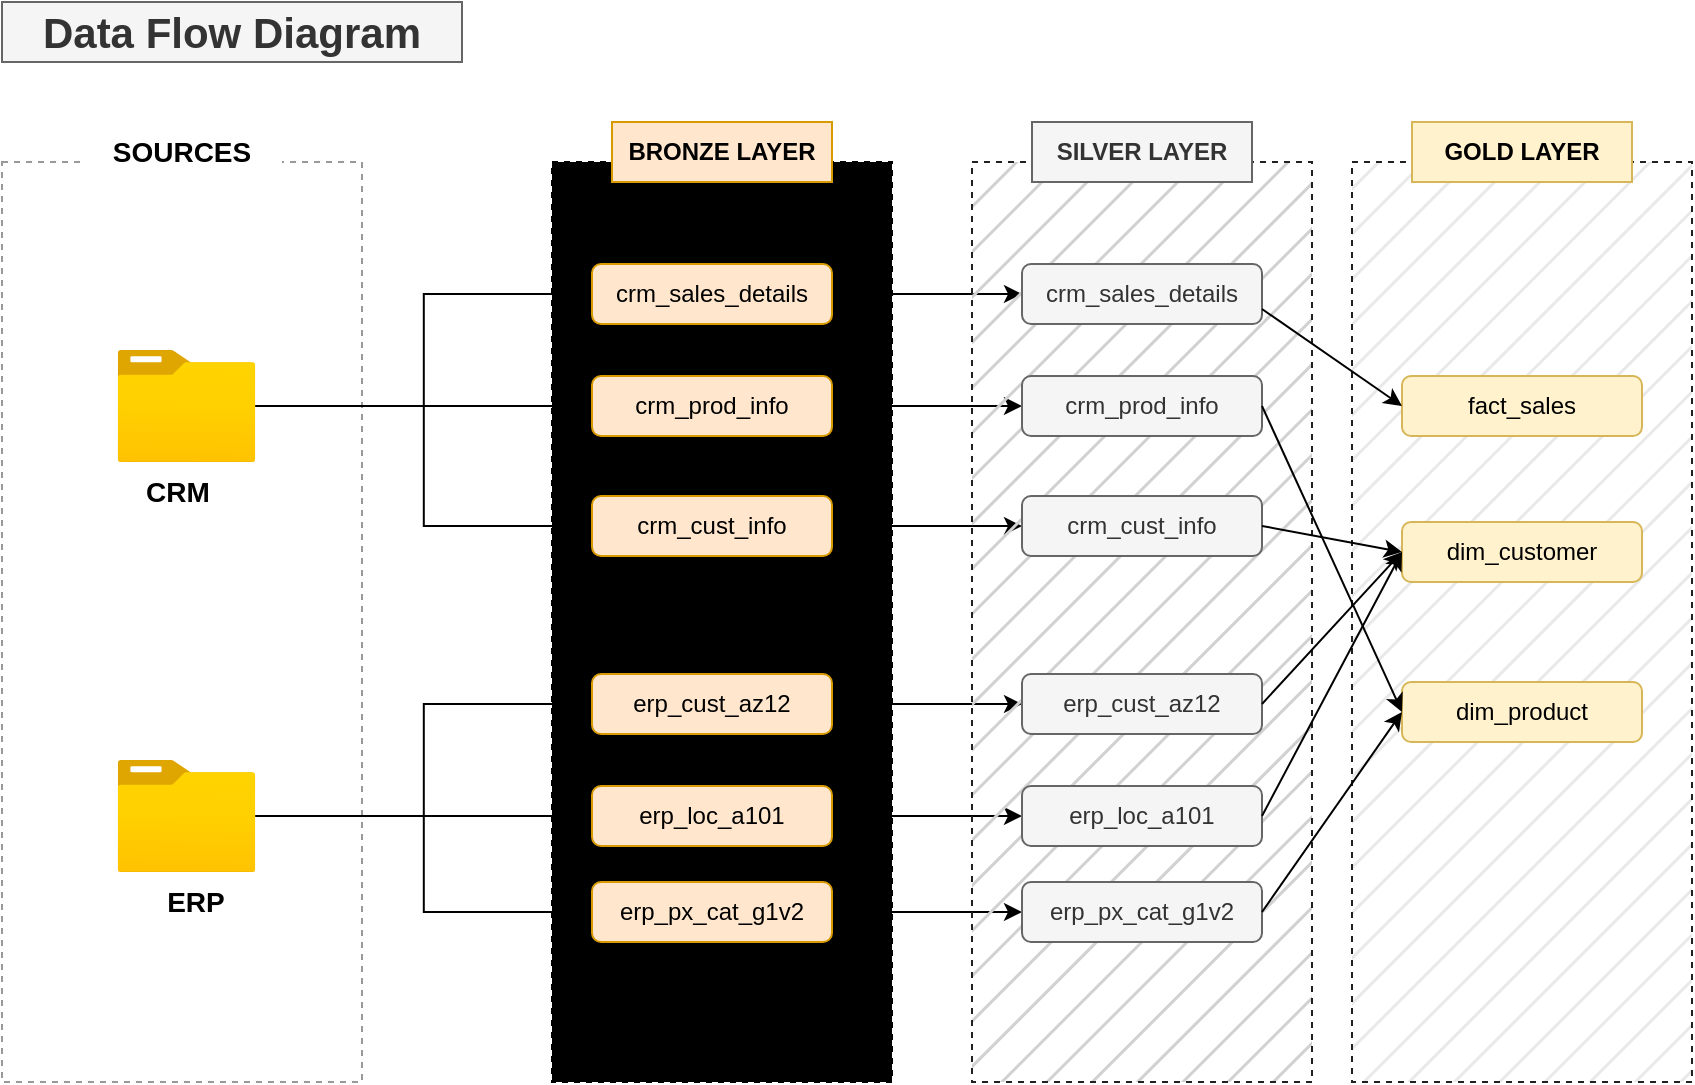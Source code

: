 <mxfile version="26.0.16">
  <diagram name="Pagina-1" id="FXboDWMdeptrkS7UhN4k">
    <mxGraphModel dx="1036" dy="606" grid="1" gridSize="10" guides="1" tooltips="1" connect="1" arrows="1" fold="1" page="1" pageScale="1" pageWidth="827" pageHeight="1169" math="0" shadow="0">
      <root>
        <mxCell id="0" />
        <mxCell id="1" parent="0" />
        <mxCell id="PCehnHuQ4c1RMHBRWthR-1" value="&lt;b&gt;&lt;font style=&quot;font-size: 21px;&quot;&gt;Data Flow Diagram&lt;/font&gt;&lt;/b&gt;" style="text;html=1;align=center;verticalAlign=middle;whiteSpace=wrap;rounded=0;fillColor=#f5f5f5;fontColor=#333333;strokeColor=#666666;" parent="1" vertex="1">
          <mxGeometry x="35" y="20" width="230" height="30" as="geometry" />
        </mxCell>
        <mxCell id="PCehnHuQ4c1RMHBRWthR-3" value="" style="rounded=0;whiteSpace=wrap;html=1;fillColor=none;strokeColor=#999999;dashed=1;" parent="1" vertex="1">
          <mxGeometry x="35" y="100" width="180" height="460" as="geometry" />
        </mxCell>
        <mxCell id="PCehnHuQ4c1RMHBRWthR-4" value="&lt;b&gt;&lt;font style=&quot;font-size: 14px;&quot;&gt;SOURCES&lt;/font&gt;&lt;/b&gt;" style="rounded=1;whiteSpace=wrap;html=1;strokeColor=none;" parent="1" vertex="1">
          <mxGeometry x="75" y="80" width="100" height="30" as="geometry" />
        </mxCell>
        <mxCell id="PCehnHuQ4c1RMHBRWthR-23" style="edgeStyle=orthogonalEdgeStyle;rounded=0;orthogonalLoop=1;jettySize=auto;html=1;entryX=0;entryY=0.5;entryDx=0;entryDy=0;" parent="1" source="PCehnHuQ4c1RMHBRWthR-5" target="PCehnHuQ4c1RMHBRWthR-16" edge="1">
          <mxGeometry relative="1" as="geometry" />
        </mxCell>
        <mxCell id="PCehnHuQ4c1RMHBRWthR-24" style="edgeStyle=orthogonalEdgeStyle;rounded=0;orthogonalLoop=1;jettySize=auto;html=1;entryX=0;entryY=0.5;entryDx=0;entryDy=0;" parent="1" source="PCehnHuQ4c1RMHBRWthR-5" target="PCehnHuQ4c1RMHBRWthR-17" edge="1">
          <mxGeometry relative="1" as="geometry" />
        </mxCell>
        <mxCell id="PCehnHuQ4c1RMHBRWthR-25" style="edgeStyle=orthogonalEdgeStyle;rounded=0;orthogonalLoop=1;jettySize=auto;html=1;entryX=0;entryY=0.5;entryDx=0;entryDy=0;" parent="1" source="PCehnHuQ4c1RMHBRWthR-5" target="PCehnHuQ4c1RMHBRWthR-18" edge="1">
          <mxGeometry relative="1" as="geometry" />
        </mxCell>
        <mxCell id="PCehnHuQ4c1RMHBRWthR-5" value="" style="image;aspect=fixed;html=1;points=[];align=center;fontSize=12;image=img/lib/azure2/general/Folder_Blank.svg;" parent="1" vertex="1">
          <mxGeometry x="92.75" y="399" width="69" height="56.0" as="geometry" />
        </mxCell>
        <mxCell id="PCehnHuQ4c1RMHBRWthR-20" style="edgeStyle=orthogonalEdgeStyle;rounded=0;orthogonalLoop=1;jettySize=auto;html=1;entryX=0;entryY=0.5;entryDx=0;entryDy=0;" parent="1" source="PCehnHuQ4c1RMHBRWthR-7" target="PCehnHuQ4c1RMHBRWthR-13" edge="1">
          <mxGeometry relative="1" as="geometry" />
        </mxCell>
        <mxCell id="PCehnHuQ4c1RMHBRWthR-21" style="edgeStyle=orthogonalEdgeStyle;rounded=0;orthogonalLoop=1;jettySize=auto;html=1;entryX=0;entryY=0.5;entryDx=0;entryDy=0;" parent="1" source="PCehnHuQ4c1RMHBRWthR-7" target="PCehnHuQ4c1RMHBRWthR-14" edge="1">
          <mxGeometry relative="1" as="geometry" />
        </mxCell>
        <mxCell id="PCehnHuQ4c1RMHBRWthR-22" style="edgeStyle=orthogonalEdgeStyle;rounded=0;orthogonalLoop=1;jettySize=auto;html=1;entryX=0;entryY=0.5;entryDx=0;entryDy=0;" parent="1" source="PCehnHuQ4c1RMHBRWthR-7" target="PCehnHuQ4c1RMHBRWthR-12" edge="1">
          <mxGeometry relative="1" as="geometry" />
        </mxCell>
        <mxCell id="PCehnHuQ4c1RMHBRWthR-7" value="" style="image;aspect=fixed;html=1;points=[];align=center;fontSize=12;image=img/lib/azure2/general/Folder_Blank.svg;" parent="1" vertex="1">
          <mxGeometry x="92.75" y="194" width="69" height="56.0" as="geometry" />
        </mxCell>
        <mxCell id="PCehnHuQ4c1RMHBRWthR-8" value="&lt;b&gt;&lt;font style=&quot;font-size: 14px;&quot;&gt;CRM&lt;/font&gt;&lt;/b&gt;" style="text;html=1;align=center;verticalAlign=middle;whiteSpace=wrap;rounded=0;" parent="1" vertex="1">
          <mxGeometry x="92.75" y="250" width="60" height="30" as="geometry" />
        </mxCell>
        <mxCell id="PCehnHuQ4c1RMHBRWthR-9" value="&lt;b&gt;&lt;font style=&quot;font-size: 14px;&quot;&gt;ERP&lt;/font&gt;&lt;/b&gt;" style="text;html=1;align=center;verticalAlign=middle;whiteSpace=wrap;rounded=0;" parent="1" vertex="1">
          <mxGeometry x="101.75" y="455" width="60" height="30" as="geometry" />
        </mxCell>
        <mxCell id="PCehnHuQ4c1RMHBRWthR-10" value="" style="rounded=0;whiteSpace=wrap;html=1;fillColor=light-dark(#FFE228,#CE6100);strokeColor=default;dashed=1;fillStyle=hatch;" parent="1" vertex="1">
          <mxGeometry x="310" y="100" width="170" height="460" as="geometry" />
        </mxCell>
        <mxCell id="PCehnHuQ4c1RMHBRWthR-11" value="&lt;b&gt;BRONZE LAYER&lt;/b&gt;" style="rounded=0;whiteSpace=wrap;html=1;strokeColor=#d79b00;fillColor=#ffe6cc;" parent="1" vertex="1">
          <mxGeometry x="340" y="80" width="110" height="30" as="geometry" />
        </mxCell>
        <mxCell id="Su4lfut8300L2xhBA0HX-9" style="edgeStyle=orthogonalEdgeStyle;rounded=0;orthogonalLoop=1;jettySize=auto;html=1;exitX=1;exitY=0.5;exitDx=0;exitDy=0;entryX=0;entryY=0.5;entryDx=0;entryDy=0;" parent="1" source="PCehnHuQ4c1RMHBRWthR-12" target="Su4lfut8300L2xhBA0HX-3" edge="1">
          <mxGeometry relative="1" as="geometry" />
        </mxCell>
        <mxCell id="PCehnHuQ4c1RMHBRWthR-12" value="crm_sales_details" style="rounded=1;whiteSpace=wrap;html=1;fillColor=#ffe6cc;strokeColor=#d79b00;" parent="1" vertex="1">
          <mxGeometry x="330" y="151" width="120" height="30" as="geometry" />
        </mxCell>
        <mxCell id="Su4lfut8300L2xhBA0HX-10" style="edgeStyle=orthogonalEdgeStyle;rounded=0;orthogonalLoop=1;jettySize=auto;html=1;exitX=1;exitY=0.5;exitDx=0;exitDy=0;entryX=0;entryY=0.5;entryDx=0;entryDy=0;" parent="1" source="PCehnHuQ4c1RMHBRWthR-13" target="Su4lfut8300L2xhBA0HX-4" edge="1">
          <mxGeometry relative="1" as="geometry" />
        </mxCell>
        <mxCell id="PCehnHuQ4c1RMHBRWthR-13" value="crm_prod_info" style="rounded=1;whiteSpace=wrap;html=1;fillColor=#ffe6cc;strokeColor=#d79b00;" parent="1" vertex="1">
          <mxGeometry x="330" y="207" width="120" height="30" as="geometry" />
        </mxCell>
        <mxCell id="Su4lfut8300L2xhBA0HX-11" style="edgeStyle=orthogonalEdgeStyle;rounded=0;orthogonalLoop=1;jettySize=auto;html=1;exitX=1;exitY=0.5;exitDx=0;exitDy=0;entryX=0;entryY=0.5;entryDx=0;entryDy=0;" parent="1" source="PCehnHuQ4c1RMHBRWthR-14" target="Su4lfut8300L2xhBA0HX-5" edge="1">
          <mxGeometry relative="1" as="geometry" />
        </mxCell>
        <mxCell id="PCehnHuQ4c1RMHBRWthR-14" value="crm_cust_info" style="rounded=1;whiteSpace=wrap;html=1;fillColor=#ffe6cc;strokeColor=#d79b00;" parent="1" vertex="1">
          <mxGeometry x="330" y="267" width="120" height="30" as="geometry" />
        </mxCell>
        <mxCell id="Su4lfut8300L2xhBA0HX-12" style="edgeStyle=orthogonalEdgeStyle;rounded=0;orthogonalLoop=1;jettySize=auto;html=1;exitX=1;exitY=0.5;exitDx=0;exitDy=0;entryX=0;entryY=0.5;entryDx=0;entryDy=0;" parent="1" source="PCehnHuQ4c1RMHBRWthR-16" target="Su4lfut8300L2xhBA0HX-6" edge="1">
          <mxGeometry relative="1" as="geometry" />
        </mxCell>
        <mxCell id="PCehnHuQ4c1RMHBRWthR-16" value="erp_cust_az12" style="rounded=1;whiteSpace=wrap;html=1;fillColor=#ffe6cc;strokeColor=#d79b00;" parent="1" vertex="1">
          <mxGeometry x="330" y="356" width="120" height="30" as="geometry" />
        </mxCell>
        <mxCell id="Su4lfut8300L2xhBA0HX-13" style="edgeStyle=orthogonalEdgeStyle;rounded=0;orthogonalLoop=1;jettySize=auto;html=1;exitX=1;exitY=0.5;exitDx=0;exitDy=0;entryX=0;entryY=0.5;entryDx=0;entryDy=0;" parent="1" source="PCehnHuQ4c1RMHBRWthR-17" target="Su4lfut8300L2xhBA0HX-7" edge="1">
          <mxGeometry relative="1" as="geometry" />
        </mxCell>
        <mxCell id="PCehnHuQ4c1RMHBRWthR-17" value="erp_loc_a101" style="rounded=1;whiteSpace=wrap;html=1;fillColor=#ffe6cc;strokeColor=#d79b00;" parent="1" vertex="1">
          <mxGeometry x="330" y="412" width="120" height="30" as="geometry" />
        </mxCell>
        <mxCell id="Su4lfut8300L2xhBA0HX-14" style="edgeStyle=orthogonalEdgeStyle;rounded=0;orthogonalLoop=1;jettySize=auto;html=1;exitX=1;exitY=0.5;exitDx=0;exitDy=0;entryX=0;entryY=0.5;entryDx=0;entryDy=0;" parent="1" source="PCehnHuQ4c1RMHBRWthR-18" target="Su4lfut8300L2xhBA0HX-8" edge="1">
          <mxGeometry relative="1" as="geometry" />
        </mxCell>
        <mxCell id="PCehnHuQ4c1RMHBRWthR-18" value="erp_px_cat_g1v2" style="rounded=1;whiteSpace=wrap;html=1;fillColor=#ffe6cc;strokeColor=#d79b00;" parent="1" vertex="1">
          <mxGeometry x="330" y="460" width="120" height="30" as="geometry" />
        </mxCell>
        <mxCell id="Su4lfut8300L2xhBA0HX-1" value="" style="rounded=0;whiteSpace=wrap;html=1;fillColor=#D1D1D1;strokeColor=#212121;dashed=1;fillStyle=hatch;" parent="1" vertex="1">
          <mxGeometry x="520" y="100" width="170" height="460" as="geometry" />
        </mxCell>
        <mxCell id="Su4lfut8300L2xhBA0HX-2" value="&lt;b&gt;SILVER LAYER&lt;/b&gt;" style="rounded=0;whiteSpace=wrap;html=1;strokeColor=#666666;fillColor=#f5f5f5;fontColor=#333333;" parent="1" vertex="1">
          <mxGeometry x="550" y="80" width="110" height="30" as="geometry" />
        </mxCell>
        <mxCell id="Su4lfut8300L2xhBA0HX-3" value="crm_sales_details" style="rounded=1;whiteSpace=wrap;html=1;fillColor=#f5f5f5;strokeColor=#666666;fontColor=#333333;" parent="1" vertex="1">
          <mxGeometry x="545" y="151" width="120" height="30" as="geometry" />
        </mxCell>
        <mxCell id="Su4lfut8300L2xhBA0HX-4" value="crm_prod_info" style="rounded=1;whiteSpace=wrap;html=1;fillColor=#f5f5f5;strokeColor=#666666;fontColor=#333333;" parent="1" vertex="1">
          <mxGeometry x="545" y="207" width="120" height="30" as="geometry" />
        </mxCell>
        <mxCell id="Su4lfut8300L2xhBA0HX-5" value="crm_cust_info" style="rounded=1;whiteSpace=wrap;html=1;fillColor=#f5f5f5;strokeColor=#666666;fontColor=#333333;" parent="1" vertex="1">
          <mxGeometry x="545" y="267" width="120" height="30" as="geometry" />
        </mxCell>
        <mxCell id="Su4lfut8300L2xhBA0HX-6" value="erp_cust_az12" style="rounded=1;whiteSpace=wrap;html=1;fillColor=#f5f5f5;strokeColor=#666666;fontColor=#333333;" parent="1" vertex="1">
          <mxGeometry x="545" y="356" width="120" height="30" as="geometry" />
        </mxCell>
        <mxCell id="Su4lfut8300L2xhBA0HX-7" value="erp_loc_a101" style="rounded=1;whiteSpace=wrap;html=1;fillColor=#f5f5f5;strokeColor=#666666;fontColor=#333333;" parent="1" vertex="1">
          <mxGeometry x="545" y="412" width="120" height="30" as="geometry" />
        </mxCell>
        <mxCell id="Su4lfut8300L2xhBA0HX-8" value="erp_px_cat_g1v2" style="rounded=1;whiteSpace=wrap;html=1;fillColor=#f5f5f5;strokeColor=#666666;fontColor=#333333;" parent="1" vertex="1">
          <mxGeometry x="545" y="460" width="120" height="30" as="geometry" />
        </mxCell>
        <mxCell id="wF4pl7AlSdhkWuZpuho5-1" value="" style="rounded=0;whiteSpace=wrap;html=1;fillColor=#E9E9E9;strokeColor=#212121;dashed=1;fillStyle=hatch;" parent="1" vertex="1">
          <mxGeometry x="710" y="100" width="170" height="460" as="geometry" />
        </mxCell>
        <mxCell id="wF4pl7AlSdhkWuZpuho5-2" value="&lt;b&gt;GOLD LAYER&lt;/b&gt;" style="rounded=0;whiteSpace=wrap;html=1;strokeColor=#d6b656;fillColor=#fff2cc;" parent="1" vertex="1">
          <mxGeometry x="740" y="80" width="110" height="30" as="geometry" />
        </mxCell>
        <mxCell id="wF4pl7AlSdhkWuZpuho5-3" value="fact_sales" style="rounded=1;whiteSpace=wrap;html=1;fillColor=#fff2cc;strokeColor=#d6b656;" parent="1" vertex="1">
          <mxGeometry x="735" y="207" width="120" height="30" as="geometry" />
        </mxCell>
        <mxCell id="wF4pl7AlSdhkWuZpuho5-4" value="dim_customer" style="rounded=1;whiteSpace=wrap;html=1;fillColor=#fff2cc;strokeColor=#d6b656;" parent="1" vertex="1">
          <mxGeometry x="735" y="280" width="120" height="30" as="geometry" />
        </mxCell>
        <mxCell id="wF4pl7AlSdhkWuZpuho5-8" value="dim_product" style="rounded=1;whiteSpace=wrap;html=1;fillColor=#fff2cc;strokeColor=#d6b656;" parent="1" vertex="1">
          <mxGeometry x="735" y="360" width="120" height="30" as="geometry" />
        </mxCell>
        <mxCell id="wF4pl7AlSdhkWuZpuho5-12" value="" style="endArrow=classic;html=1;rounded=0;exitX=1;exitY=0.75;exitDx=0;exitDy=0;entryX=0;entryY=0.5;entryDx=0;entryDy=0;" parent="1" source="Su4lfut8300L2xhBA0HX-3" target="wF4pl7AlSdhkWuZpuho5-3" edge="1">
          <mxGeometry width="50" height="50" relative="1" as="geometry">
            <mxPoint x="390" y="340" as="sourcePoint" />
            <mxPoint x="440" y="290" as="targetPoint" />
          </mxGeometry>
        </mxCell>
        <mxCell id="wF4pl7AlSdhkWuZpuho5-13" value="" style="endArrow=classic;html=1;rounded=0;exitX=1;exitY=0.5;exitDx=0;exitDy=0;entryX=0;entryY=0.5;entryDx=0;entryDy=0;" parent="1" source="Su4lfut8300L2xhBA0HX-6" target="wF4pl7AlSdhkWuZpuho5-4" edge="1">
          <mxGeometry width="50" height="50" relative="1" as="geometry">
            <mxPoint x="675" y="184" as="sourcePoint" />
            <mxPoint x="745" y="232" as="targetPoint" />
          </mxGeometry>
        </mxCell>
        <mxCell id="wF4pl7AlSdhkWuZpuho5-14" value="" style="endArrow=classic;html=1;rounded=0;exitX=1;exitY=0.5;exitDx=0;exitDy=0;entryX=0;entryY=0.5;entryDx=0;entryDy=0;" parent="1" source="Su4lfut8300L2xhBA0HX-5" target="wF4pl7AlSdhkWuZpuho5-4" edge="1">
          <mxGeometry width="50" height="50" relative="1" as="geometry">
            <mxPoint x="685" y="194" as="sourcePoint" />
            <mxPoint x="755" y="242" as="targetPoint" />
          </mxGeometry>
        </mxCell>
        <mxCell id="wF4pl7AlSdhkWuZpuho5-15" value="" style="endArrow=classic;html=1;rounded=0;exitX=1;exitY=0.5;exitDx=0;exitDy=0;entryX=0;entryY=0.5;entryDx=0;entryDy=0;" parent="1" source="Su4lfut8300L2xhBA0HX-4" target="wF4pl7AlSdhkWuZpuho5-8" edge="1">
          <mxGeometry width="50" height="50" relative="1" as="geometry">
            <mxPoint x="695" y="204" as="sourcePoint" />
            <mxPoint x="765" y="252" as="targetPoint" />
          </mxGeometry>
        </mxCell>
        <mxCell id="wF4pl7AlSdhkWuZpuho5-17" value="" style="endArrow=classic;html=1;rounded=0;exitX=1;exitY=0.5;exitDx=0;exitDy=0;entryX=0;entryY=0.5;entryDx=0;entryDy=0;" parent="1" source="Su4lfut8300L2xhBA0HX-7" target="wF4pl7AlSdhkWuZpuho5-4" edge="1">
          <mxGeometry width="50" height="50" relative="1" as="geometry">
            <mxPoint x="675" y="381" as="sourcePoint" />
            <mxPoint x="745" y="305" as="targetPoint" />
          </mxGeometry>
        </mxCell>
        <mxCell id="wF4pl7AlSdhkWuZpuho5-18" value="" style="endArrow=classic;html=1;rounded=0;exitX=1;exitY=0.5;exitDx=0;exitDy=0;entryX=0;entryY=0.5;entryDx=0;entryDy=0;" parent="1" source="Su4lfut8300L2xhBA0HX-8" target="wF4pl7AlSdhkWuZpuho5-8" edge="1">
          <mxGeometry width="50" height="50" relative="1" as="geometry">
            <mxPoint x="675" y="437" as="sourcePoint" />
            <mxPoint x="745" y="305" as="targetPoint" />
          </mxGeometry>
        </mxCell>
      </root>
    </mxGraphModel>
  </diagram>
</mxfile>
